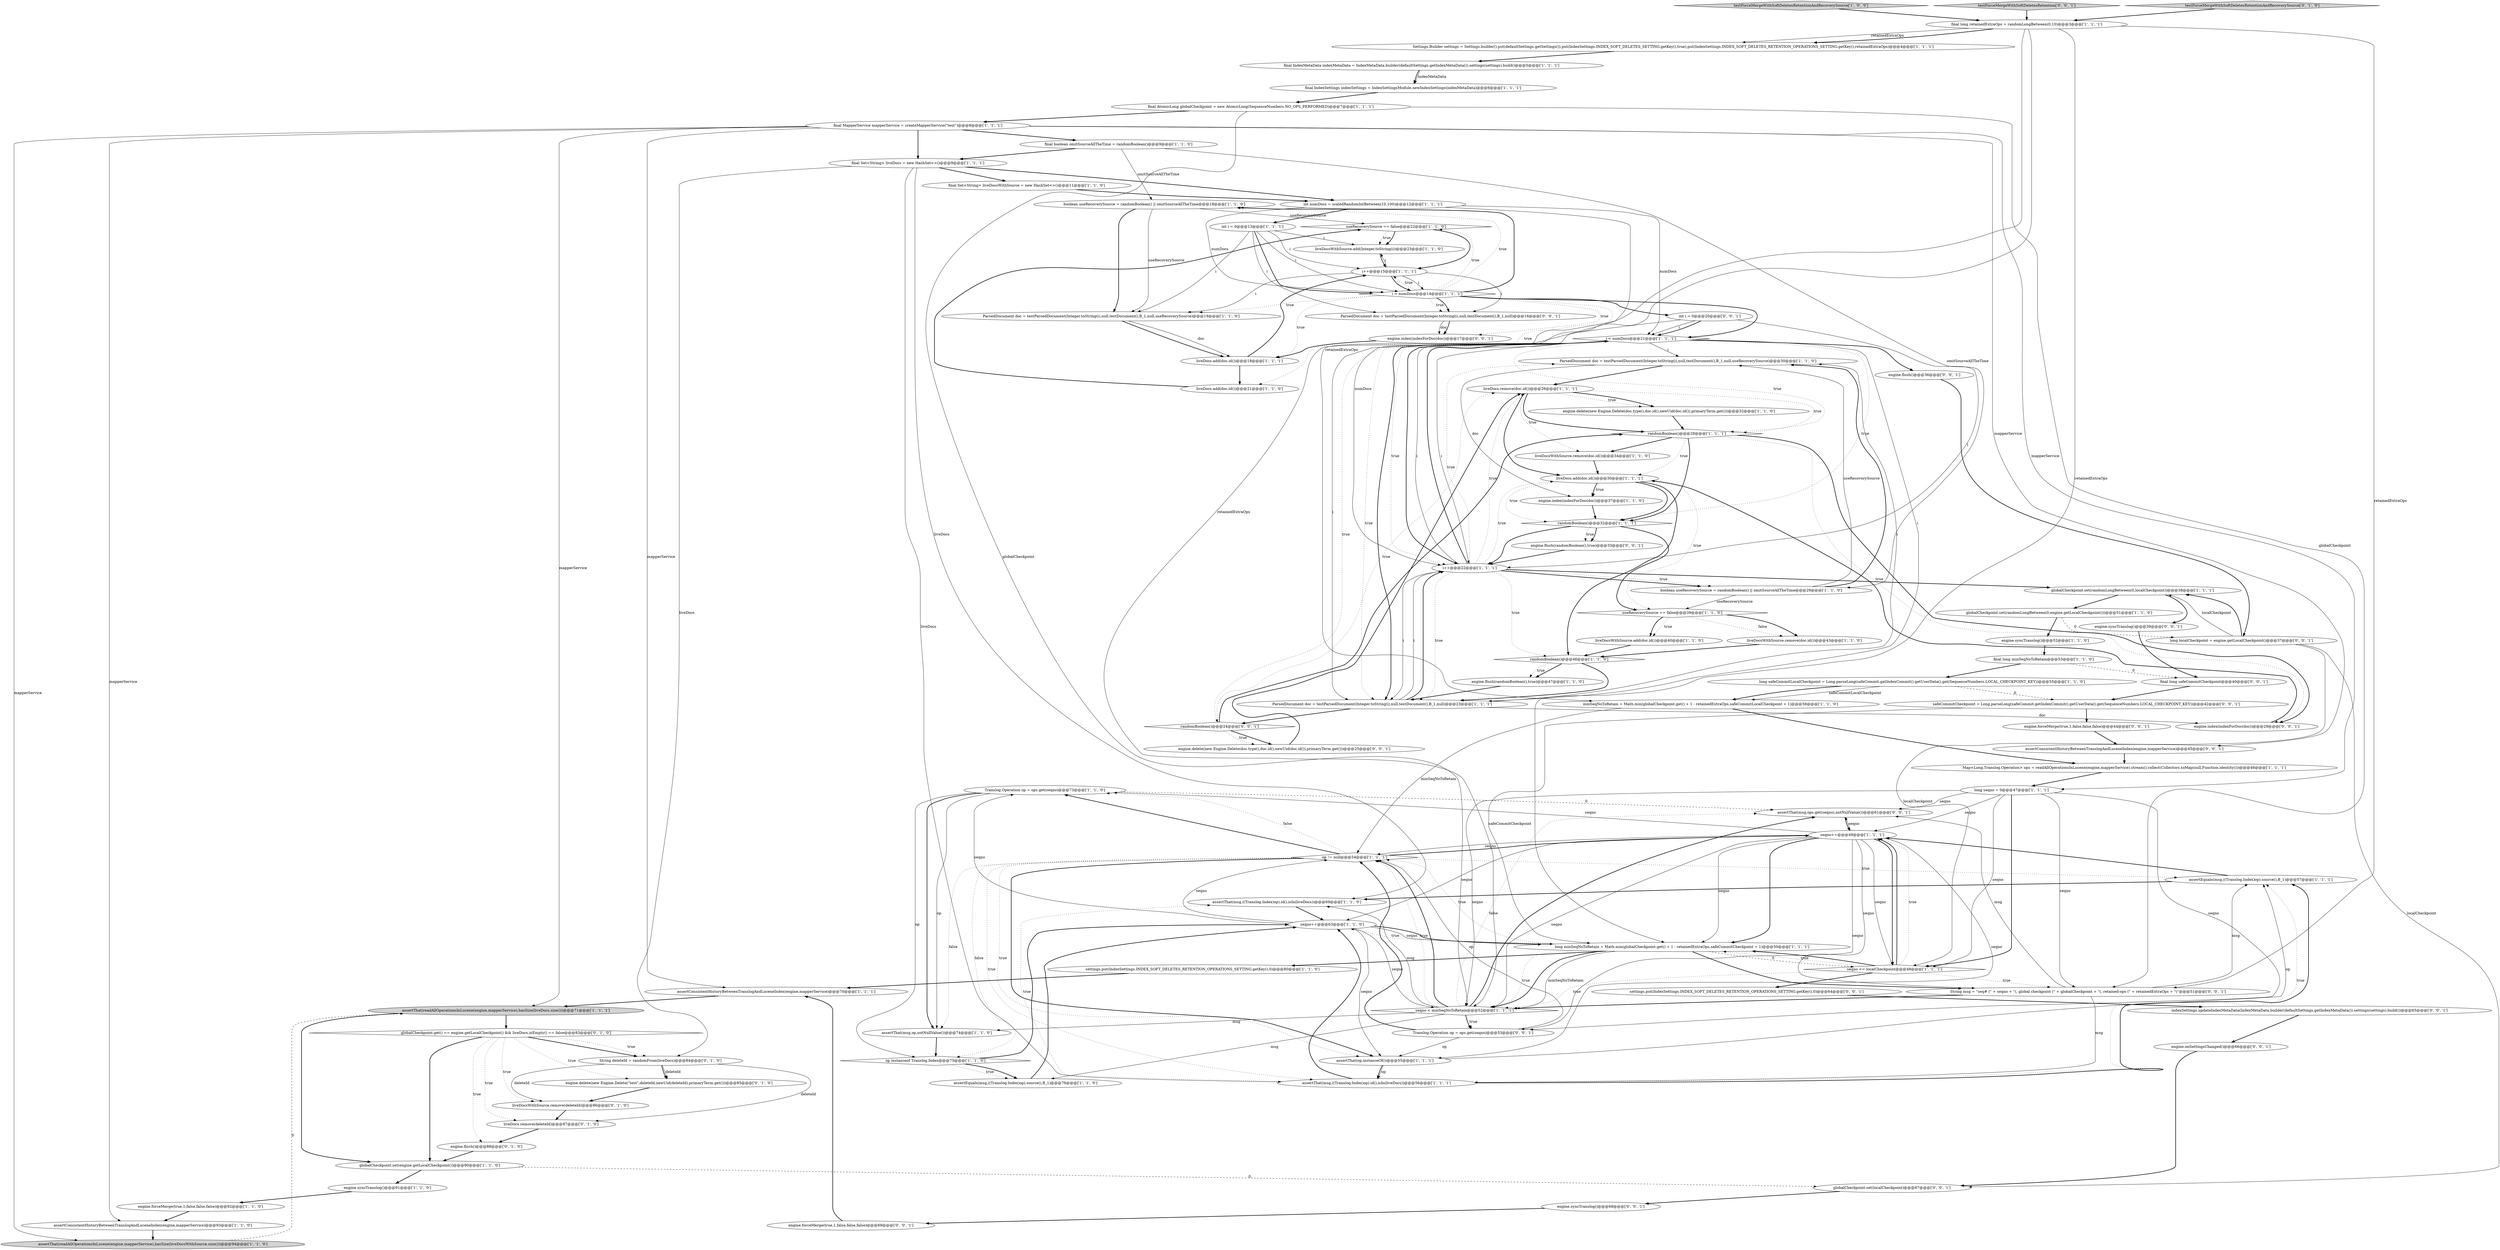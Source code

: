 digraph {
44 [style = filled, label = "Translog.Operation op = ops.get(seqno)@@@73@@@['1', '1', '0']", fillcolor = white, shape = ellipse image = "AAA0AAABBB1BBB"];
46 [style = filled, label = "ParsedDocument doc = testParsedDocument(Integer.toString(i),null,testDocument(),B_1,null,useRecoverySource)@@@30@@@['1', '1', '0']", fillcolor = white, shape = ellipse image = "AAA0AAABBB1BBB"];
63 [style = filled, label = "randomBoolean()@@@28@@@['1', '1', '1']", fillcolor = white, shape = diamond image = "AAA0AAABBB1BBB"];
40 [style = filled, label = "assertThat(msg,((Translog.Index)op).id(),isIn(liveDocs))@@@56@@@['1', '1', '1']", fillcolor = white, shape = ellipse image = "AAA0AAABBB1BBB"];
60 [style = filled, label = "final IndexSettings indexSettings = IndexSettingsModule.newIndexSettings(indexMetaData)@@@6@@@['1', '1', '1']", fillcolor = white, shape = ellipse image = "AAA0AAABBB1BBB"];
2 [style = filled, label = "i < numDocs@@@14@@@['1', '1', '1']", fillcolor = white, shape = diamond image = "AAA0AAABBB1BBB"];
17 [style = filled, label = "seqno++@@@63@@@['1', '1', '0']", fillcolor = white, shape = ellipse image = "AAA0AAABBB1BBB"];
76 [style = filled, label = "ParsedDocument doc = testParsedDocument(Integer.toString(i),null,testDocument(),B_1,null)@@@16@@@['0', '0', '1']", fillcolor = white, shape = ellipse image = "AAA0AAABBB3BBB"];
13 [style = filled, label = "liveDocsWithSource.add(Integer.toString(i))@@@23@@@['1', '1', '0']", fillcolor = white, shape = ellipse image = "AAA0AAABBB1BBB"];
26 [style = filled, label = "assertThat(op,instanceOf())@@@55@@@['1', '1', '1']", fillcolor = white, shape = ellipse image = "AAA0AAABBB1BBB"];
87 [style = filled, label = "final long safeCommitCheckpoint@@@40@@@['0', '0', '1']", fillcolor = white, shape = ellipse image = "AAA0AAABBB3BBB"];
54 [style = filled, label = "liveDocsWithSource.remove(doc.id())@@@34@@@['1', '1', '0']", fillcolor = white, shape = ellipse image = "AAA0AAABBB1BBB"];
57 [style = filled, label = "boolean useRecoverySource = randomBoolean() || omitSourceAllTheTime@@@18@@@['1', '1', '0']", fillcolor = white, shape = ellipse image = "AAA0AAABBB1BBB"];
0 [style = filled, label = "assertThat(msg,((Translog.Index)op).id(),isIn(liveDocs))@@@69@@@['1', '1', '0']", fillcolor = white, shape = ellipse image = "AAA0AAABBB1BBB"];
93 [style = filled, label = "assertConsistentHistoryBetweenTranslogAndLuceneIndex(engine,mapperService)@@@45@@@['0', '0', '1']", fillcolor = white, shape = ellipse image = "AAA0AAABBB3BBB"];
16 [style = filled, label = "Settings.Builder settings = Settings.builder().put(defaultSettings.getSettings()).put(IndexSettings.INDEX_SOFT_DELETES_SETTING.getKey(),true).put(IndexSettings.INDEX_SOFT_DELETES_RETENTION_OPERATIONS_SETTING.getKey(),retainedExtraOps)@@@4@@@['1', '1', '1']", fillcolor = white, shape = ellipse image = "AAA0AAABBB1BBB"];
81 [style = filled, label = "settings.put(IndexSettings.INDEX_SOFT_DELETES_RETENTION_OPERATIONS_SETTING.getKey(),0)@@@64@@@['0', '0', '1']", fillcolor = white, shape = ellipse image = "AAA0AAABBB3BBB"];
32 [style = filled, label = "globalCheckpoint.set(randomLongBetween(0,engine.getLocalCheckpoint()))@@@51@@@['1', '1', '0']", fillcolor = white, shape = ellipse image = "AAA0AAABBB1BBB"];
52 [style = filled, label = "useRecoverySource == false@@@22@@@['1', '1', '0']", fillcolor = white, shape = diamond image = "AAA0AAABBB1BBB"];
41 [style = filled, label = "long minSeqNoToRetain = Math.min(globalCheckpoint.get() + 1 - retainedExtraOps,safeCommitCheckpoint + 1)@@@50@@@['1', '1', '1']", fillcolor = white, shape = ellipse image = "AAA0AAABBB1BBB"];
88 [style = filled, label = "engine.onSettingsChanged()@@@66@@@['0', '0', '1']", fillcolor = white, shape = ellipse image = "AAA0AAABBB3BBB"];
78 [style = filled, label = "assertThat(msg,ops.get(seqno),notNullValue())@@@61@@@['0', '0', '1']", fillcolor = white, shape = ellipse image = "AAA0AAABBB3BBB"];
53 [style = filled, label = "engine.syncTranslog()@@@52@@@['1', '1', '0']", fillcolor = white, shape = ellipse image = "AAA0AAABBB1BBB"];
27 [style = filled, label = "engine.forceMerge(true,1,false,false,false)@@@92@@@['1', '1', '0']", fillcolor = white, shape = ellipse image = "AAA0AAABBB1BBB"];
96 [style = filled, label = "String msg = \"seq# (\" + seqno + \"(, global checkpoint (\" + globalCheckpoint + \"(, retained-ops (\" + retainedExtraOps + \"(\"@@@51@@@['0', '0', '1']", fillcolor = white, shape = ellipse image = "AAA0AAABBB3BBB"];
94 [style = filled, label = "randomBoolean()@@@24@@@['0', '0', '1']", fillcolor = white, shape = diamond image = "AAA0AAABBB3BBB"];
22 [style = filled, label = "final boolean omitSourceAllTheTime = randomBoolean()@@@9@@@['1', '1', '0']", fillcolor = white, shape = ellipse image = "AAA0AAABBB1BBB"];
33 [style = filled, label = "randomBoolean()@@@32@@@['1', '1', '1']", fillcolor = white, shape = diamond image = "AAA0AAABBB1BBB"];
86 [style = filled, label = "globalCheckpoint.set(localCheckpoint)@@@67@@@['0', '0', '1']", fillcolor = white, shape = ellipse image = "AAA0AAABBB3BBB"];
72 [style = filled, label = "String deleteId = randomFrom(liveDocs)@@@84@@@['0', '1', '0']", fillcolor = white, shape = ellipse image = "AAA1AAABBB2BBB"];
14 [style = filled, label = "long seqno = 0@@@47@@@['1', '1', '1']", fillcolor = white, shape = ellipse image = "AAA0AAABBB1BBB"];
9 [style = filled, label = "op instanceof Translog.Index@@@75@@@['1', '1', '0']", fillcolor = white, shape = diamond image = "AAA0AAABBB1BBB"];
67 [style = filled, label = "engine.delete(new Engine.Delete(\"test\",deleteId,newUid(deleteId),primaryTerm.get()))@@@85@@@['0', '1', '0']", fillcolor = white, shape = ellipse image = "AAA1AAABBB2BBB"];
8 [style = filled, label = "liveDocsWithSource.add(doc.id())@@@40@@@['1', '1', '0']", fillcolor = white, shape = ellipse image = "AAA0AAABBB1BBB"];
74 [style = filled, label = "engine.flush()@@@36@@@['0', '0', '1']", fillcolor = white, shape = ellipse image = "AAA0AAABBB3BBB"];
15 [style = filled, label = "int i = 0@@@13@@@['1', '1', '1']", fillcolor = white, shape = ellipse image = "AAA0AAABBB1BBB"];
51 [style = filled, label = "engine.syncTranslog()@@@91@@@['1', '1', '0']", fillcolor = white, shape = ellipse image = "AAA0AAABBB1BBB"];
34 [style = filled, label = "liveDocsWithSource.remove(doc.id())@@@43@@@['1', '1', '0']", fillcolor = white, shape = ellipse image = "AAA0AAABBB1BBB"];
85 [style = filled, label = "Translog.Operation op = ops.get(seqno)@@@53@@@['0', '0', '1']", fillcolor = white, shape = ellipse image = "AAA0AAABBB3BBB"];
49 [style = filled, label = "assertThat(readAllOperationsInLucene(engine,mapperService),hasSize(liveDocsWithSource.size()))@@@94@@@['1', '1', '0']", fillcolor = lightgray, shape = ellipse image = "AAA0AAABBB1BBB"];
6 [style = filled, label = "minSeqNoToRetain = Math.min(globalCheckpoint.get() + 1 - retainedExtraOps,safeCommitLocalCheckpoint + 1)@@@56@@@['1', '1', '0']", fillcolor = white, shape = ellipse image = "AAA0AAABBB1BBB"];
7 [style = filled, label = "globalCheckpoint.set(engine.getLocalCheckpoint())@@@90@@@['1', '1', '0']", fillcolor = white, shape = ellipse image = "AAA0AAABBB1BBB"];
28 [style = filled, label = "randomBoolean()@@@46@@@['1', '1', '0']", fillcolor = white, shape = diamond image = "AAA0AAABBB1BBB"];
56 [style = filled, label = "assertThat(msg,op,notNullValue())@@@74@@@['1', '1', '0']", fillcolor = white, shape = ellipse image = "AAA0AAABBB1BBB"];
64 [style = filled, label = "engine.delete(new Engine.Delete(doc.type(),doc.id(),newUid(doc.id()),primaryTerm.get()))@@@32@@@['1', '1', '0']", fillcolor = white, shape = ellipse image = "AAA0AAABBB1BBB"];
77 [style = filled, label = "engine.flush(randomBoolean(),true)@@@33@@@['0', '0', '1']", fillcolor = white, shape = ellipse image = "AAA0AAABBB3BBB"];
21 [style = filled, label = "final IndexMetaData indexMetaData = IndexMetaData.builder(defaultSettings.getIndexMetaData()).settings(settings).build()@@@5@@@['1', '1', '1']", fillcolor = white, shape = ellipse image = "AAA0AAABBB1BBB"];
65 [style = filled, label = "seqno <= localCheckpoint@@@48@@@['1', '1', '1']", fillcolor = white, shape = diamond image = "AAA0AAABBB1BBB"];
25 [style = filled, label = "testForceMergeWithSoftDeletesRetentionAndRecoverySource['1', '0', '0']", fillcolor = lightgray, shape = diamond image = "AAA0AAABBB1BBB"];
37 [style = filled, label = "i < numDocs@@@21@@@['1', '1', '1']", fillcolor = white, shape = diamond image = "AAA0AAABBB1BBB"];
10 [style = filled, label = "liveDocs.add(doc.id())@@@21@@@['1', '1', '0']", fillcolor = white, shape = ellipse image = "AAA0AAABBB1BBB"];
91 [style = filled, label = "safeCommitCheckpoint = Long.parseLong(safeCommit.getIndexCommit().getUserData().get(SequenceNumbers.LOCAL_CHECKPOINT_KEY))@@@42@@@['0', '0', '1']", fillcolor = white, shape = ellipse image = "AAA0AAABBB3BBB"];
30 [style = filled, label = "engine.flush(randomBoolean(),true)@@@47@@@['1', '1', '0']", fillcolor = white, shape = ellipse image = "AAA0AAABBB1BBB"];
19 [style = filled, label = "final long minSeqNoToRetain@@@53@@@['1', '1', '0']", fillcolor = white, shape = ellipse image = "AAA0AAABBB1BBB"];
92 [style = filled, label = "engine.index(indexForDoc(doc))@@@17@@@['0', '0', '1']", fillcolor = white, shape = ellipse image = "AAA0AAABBB3BBB"];
42 [style = filled, label = "seqno < minSeqNoToRetain@@@52@@@['1', '1', '1']", fillcolor = white, shape = diamond image = "AAA0AAABBB1BBB"];
50 [style = filled, label = "assertEquals(msg,((Translog.Index)op).source(),B_1)@@@76@@@['1', '1', '0']", fillcolor = white, shape = ellipse image = "AAA0AAABBB1BBB"];
97 [style = filled, label = "indexSettings.updateIndexMetaData(IndexMetaData.builder(defaultSettings.getIndexMetaData()).settings(settings).build())@@@65@@@['0', '0', '1']", fillcolor = white, shape = ellipse image = "AAA0AAABBB3BBB"];
20 [style = filled, label = "assertEquals(msg,((Translog.Index)op).source(),B_1)@@@57@@@['1', '1', '1']", fillcolor = white, shape = ellipse image = "AAA0AAABBB1BBB"];
70 [style = filled, label = "globalCheckpoint.get() == engine.getLocalCheckpoint() && liveDocs.isEmpty() == false@@@83@@@['0', '1', '0']", fillcolor = white, shape = diamond image = "AAA1AAABBB2BBB"];
35 [style = filled, label = "final AtomicLong globalCheckpoint = new AtomicLong(SequenceNumbers.NO_OPS_PERFORMED)@@@7@@@['1', '1', '1']", fillcolor = white, shape = ellipse image = "AAA0AAABBB1BBB"];
18 [style = filled, label = "boolean useRecoverySource = randomBoolean() || omitSourceAllTheTime@@@29@@@['1', '1', '0']", fillcolor = white, shape = ellipse image = "AAA0AAABBB1BBB"];
95 [style = filled, label = "engine.forceMerge(true,1,false,false,false)@@@69@@@['0', '0', '1']", fillcolor = white, shape = ellipse image = "AAA0AAABBB3BBB"];
75 [style = filled, label = "long localCheckpoint = engine.getLocalCheckpoint()@@@37@@@['0', '0', '1']", fillcolor = white, shape = ellipse image = "AAA0AAABBB3BBB"];
82 [style = filled, label = "int i = 0@@@20@@@['0', '0', '1']", fillcolor = white, shape = ellipse image = "AAA0AAABBB3BBB"];
43 [style = filled, label = "liveDocs.add(doc.id())@@@30@@@['1', '1', '1']", fillcolor = white, shape = ellipse image = "AAA0AAABBB1BBB"];
84 [style = filled, label = "engine.syncTranslog()@@@68@@@['0', '0', '1']", fillcolor = white, shape = ellipse image = "AAA0AAABBB3BBB"];
89 [style = filled, label = "testForceMergeWithSoftDeletesRetention['0', '0', '1']", fillcolor = lightgray, shape = diamond image = "AAA0AAABBB3BBB"];
24 [style = filled, label = "ParsedDocument doc = testParsedDocument(Integer.toString(i),null,testDocument(),B_1,null,useRecoverySource)@@@19@@@['1', '1', '0']", fillcolor = white, shape = ellipse image = "AAA0AAABBB1BBB"];
90 [style = filled, label = "engine.syncTranslog()@@@39@@@['0', '0', '1']", fillcolor = white, shape = ellipse image = "AAA0AAABBB3BBB"];
73 [style = filled, label = "engine.flush()@@@88@@@['0', '1', '0']", fillcolor = white, shape = ellipse image = "AAA1AAABBB2BBB"];
12 [style = filled, label = "liveDocs.remove(doc.id())@@@26@@@['1', '1', '1']", fillcolor = white, shape = ellipse image = "AAA0AAABBB1BBB"];
47 [style = filled, label = "engine.index(indexForDoc(doc))@@@37@@@['1', '1', '0']", fillcolor = white, shape = ellipse image = "AAA0AAABBB1BBB"];
69 [style = filled, label = "testForceMergeWithSoftDeletesRetentionAndRecoverySource['0', '1', '0']", fillcolor = lightgray, shape = diamond image = "AAA0AAABBB2BBB"];
80 [style = filled, label = "engine.index(indexForDoc(doc))@@@29@@@['0', '0', '1']", fillcolor = white, shape = ellipse image = "AAA0AAABBB3BBB"];
58 [style = filled, label = "Map<Long,Translog.Operation> ops = readAllOperationsInLucene(engine,mapperService).stream().collect(Collectors.toMap(null,Function.identity()))@@@46@@@['1', '1', '1']", fillcolor = white, shape = ellipse image = "AAA0AAABBB1BBB"];
39 [style = filled, label = "seqno++@@@49@@@['1', '1', '1']", fillcolor = white, shape = ellipse image = "AAA0AAABBB1BBB"];
66 [style = filled, label = "int numDocs = scaledRandomIntBetween(10,100)@@@12@@@['1', '1', '1']", fillcolor = white, shape = ellipse image = "AAA0AAABBB1BBB"];
4 [style = filled, label = "settings.put(IndexSettings.INDEX_SOFT_DELETES_RETENTION_OPERATIONS_SETTING.getKey(),0)@@@80@@@['1', '1', '0']", fillcolor = white, shape = ellipse image = "AAA0AAABBB1BBB"];
5 [style = filled, label = "final Set<String> liveDocs = new HashSet<>()@@@9@@@['1', '1', '1']", fillcolor = white, shape = ellipse image = "AAA0AAABBB1BBB"];
11 [style = filled, label = "assertThat(readAllOperationsInLucene(engine,mapperService),hasSize(liveDocs.size()))@@@71@@@['1', '1', '1']", fillcolor = lightgray, shape = ellipse image = "AAA0AAABBB1BBB"];
1 [style = filled, label = "long safeCommitLocalCheckpoint = Long.parseLong(safeCommit.getIndexCommit().getUserData().get(SequenceNumbers.LOCAL_CHECKPOINT_KEY))@@@55@@@['1', '1', '0']", fillcolor = white, shape = ellipse image = "AAA0AAABBB1BBB"];
79 [style = filled, label = "engine.delete(new Engine.Delete(doc.type(),doc.id(),newUid(doc.id()),primaryTerm.get()))@@@25@@@['0', '0', '1']", fillcolor = white, shape = ellipse image = "AAA0AAABBB3BBB"];
45 [style = filled, label = "assertConsistentHistoryBetweenTranslogAndLuceneIndex(engine,mapperService)@@@93@@@['1', '1', '0']", fillcolor = white, shape = ellipse image = "AAA0AAABBB1BBB"];
61 [style = filled, label = "assertConsistentHistoryBetweenTranslogAndLuceneIndex(engine,mapperService)@@@70@@@['1', '1', '1']", fillcolor = white, shape = ellipse image = "AAA0AAABBB1BBB"];
59 [style = filled, label = "globalCheckpoint.set(randomLongBetween(0,localCheckpoint))@@@38@@@['1', '1', '1']", fillcolor = white, shape = ellipse image = "AAA0AAABBB1BBB"];
36 [style = filled, label = "op != null@@@54@@@['1', '1', '1']", fillcolor = white, shape = diamond image = "AAA0AAABBB1BBB"];
62 [style = filled, label = "i++@@@15@@@['1', '1', '1']", fillcolor = white, shape = ellipse image = "AAA0AAABBB1BBB"];
48 [style = filled, label = "ParsedDocument doc = testParsedDocument(Integer.toString(i),null,testDocument(),B_1,null)@@@23@@@['1', '1', '1']", fillcolor = white, shape = ellipse image = "AAA0AAABBB1BBB"];
29 [style = filled, label = "liveDocs.add(doc.id())@@@18@@@['1', '1', '1']", fillcolor = white, shape = ellipse image = "AAA0AAABBB1BBB"];
31 [style = filled, label = "final long retainedExtraOps = randomLongBetween(0,10)@@@3@@@['1', '1', '1']", fillcolor = white, shape = ellipse image = "AAA0AAABBB1BBB"];
68 [style = filled, label = "liveDocs.remove(deleteId)@@@87@@@['0', '1', '0']", fillcolor = white, shape = ellipse image = "AAA1AAABBB2BBB"];
83 [style = filled, label = "engine.forceMerge(true,1,false,false,false)@@@44@@@['0', '0', '1']", fillcolor = white, shape = ellipse image = "AAA0AAABBB3BBB"];
3 [style = filled, label = "final Set<String> liveDocsWithSource = new HashSet<>()@@@11@@@['1', '1', '0']", fillcolor = white, shape = ellipse image = "AAA0AAABBB1BBB"];
38 [style = filled, label = "final MapperService mapperService = createMapperService(\"test\")@@@8@@@['1', '1', '1']", fillcolor = white, shape = ellipse image = "AAA0AAABBB1BBB"];
23 [style = filled, label = "i++@@@22@@@['1', '1', '1']", fillcolor = white, shape = ellipse image = "AAA0AAABBB1BBB"];
71 [style = filled, label = "liveDocsWithSource.remove(deleteId)@@@86@@@['0', '1', '0']", fillcolor = white, shape = ellipse image = "AAA1AAABBB2BBB"];
55 [style = filled, label = "useRecoverySource == false@@@39@@@['1', '1', '0']", fillcolor = white, shape = diamond image = "AAA0AAABBB1BBB"];
17->42 [style = solid, label="seqno"];
37->74 [style = bold, label=""];
12->63 [style = dotted, label="true"];
38->93 [style = solid, label="mapperService"];
96->20 [style = solid, label="msg"];
70->67 [style = dotted, label="true"];
69->31 [style = bold, label=""];
44->56 [style = bold, label=""];
15->13 [style = solid, label="i"];
2->62 [style = dotted, label="true"];
47->33 [style = bold, label=""];
65->39 [style = bold, label=""];
14->39 [style = solid, label="seqno"];
75->59 [style = bold, label=""];
39->96 [style = solid, label="seqno"];
79->12 [style = bold, label=""];
43->28 [style = bold, label=""];
13->62 [style = bold, label=""];
43->47 [style = dotted, label="true"];
39->65 [style = bold, label=""];
4->61 [style = bold, label=""];
42->50 [style = solid, label="msg"];
75->59 [style = solid, label="localCheckpoint"];
5->0 [style = solid, label="liveDocs"];
22->57 [style = solid, label="omitSourceAllTheTime"];
33->77 [style = dotted, label="true"];
39->41 [style = bold, label=""];
55->8 [style = dotted, label="true"];
44->56 [style = solid, label="op"];
62->76 [style = solid, label="i"];
31->6 [style = solid, label="retainedExtraOps"];
39->85 [style = solid, label="seqno"];
3->66 [style = bold, label=""];
39->17 [style = solid, label="seqno"];
41->4 [style = bold, label=""];
9->50 [style = dotted, label="true"];
37->48 [style = dotted, label="true"];
70->7 [style = bold, label=""];
94->63 [style = bold, label=""];
51->27 [style = bold, label=""];
39->65 [style = solid, label="seqno"];
26->40 [style = bold, label=""];
9->17 [style = bold, label=""];
68->73 [style = bold, label=""];
33->23 [style = bold, label=""];
62->13 [style = solid, label="i"];
6->36 [style = solid, label="minSeqNoToRetain"];
17->41 [style = solid, label="seqno"];
18->55 [style = solid, label="useRecoverySource"];
14->96 [style = solid, label="seqno"];
40->20 [style = dotted, label="true"];
19->87 [style = dashed, label="0"];
2->29 [style = dotted, label="true"];
82->37 [style = bold, label=""];
84->95 [style = bold, label=""];
11->70 [style = bold, label=""];
62->24 [style = solid, label="i"];
20->0 [style = bold, label=""];
24->29 [style = bold, label=""];
96->78 [style = solid, label="msg"];
57->24 [style = bold, label=""];
38->11 [style = solid, label="mapperService"];
74->75 [style = bold, label=""];
37->94 [style = dotted, label="true"];
76->92 [style = solid, label="doc"];
41->42 [style = solid, label="minSeqNoToRetain"];
64->63 [style = bold, label=""];
36->40 [style = dotted, label="true"];
50->17 [style = bold, label=""];
28->30 [style = bold, label=""];
53->19 [style = bold, label=""];
28->48 [style = bold, label=""];
37->48 [style = bold, label=""];
30->48 [style = bold, label=""];
82->48 [style = solid, label="i"];
37->48 [style = solid, label="i"];
15->62 [style = solid, label="i"];
46->47 [style = solid, label="doc"];
34->28 [style = bold, label=""];
31->16 [style = solid, label="retainedExtraOps"];
41->96 [style = bold, label=""];
70->71 [style = dotted, label="true"];
66->37 [style = solid, label="numDocs"];
18->46 [style = bold, label=""];
10->52 [style = bold, label=""];
65->41 [style = dotted, label="true"];
48->46 [style = solid, label="i"];
42->78 [style = dotted, label="false"];
36->20 [style = dotted, label="true"];
23->37 [style = solid, label="i"];
38->5 [style = bold, label=""];
83->93 [style = bold, label=""];
81->97 [style = bold, label=""];
24->29 [style = solid, label="doc"];
32->53 [style = bold, label=""];
43->33 [style = dotted, label="true"];
5->72 [style = solid, label="liveDocs"];
26->20 [style = solid, label="op"];
42->0 [style = solid, label="msg"];
14->78 [style = solid, label="seqno"];
44->9 [style = solid, label="op"];
15->2 [style = bold, label=""];
48->23 [style = solid, label="i"];
93->58 [style = bold, label=""];
86->84 [style = bold, label=""];
55->34 [style = dotted, label="false"];
70->73 [style = dotted, label="true"];
36->26 [style = dotted, label="true"];
20->39 [style = bold, label=""];
7->86 [style = dashed, label="0"];
66->15 [style = bold, label=""];
5->66 [style = bold, label=""];
75->86 [style = solid, label="localCheckpoint"];
95->61 [style = bold, label=""];
89->31 [style = bold, label=""];
57->24 [style = solid, label="useRecoverySource"];
88->86 [style = bold, label=""];
23->46 [style = dotted, label="true"];
63->54 [style = bold, label=""];
0->17 [style = bold, label=""];
72->71 [style = solid, label="deleteId"];
29->10 [style = bold, label=""];
23->18 [style = bold, label=""];
71->68 [style = bold, label=""];
94->79 [style = bold, label=""];
43->55 [style = dotted, label="true"];
63->80 [style = dotted, label="true"];
65->96 [style = dotted, label="true"];
92->29 [style = bold, label=""];
62->2 [style = bold, label=""];
65->39 [style = dotted, label="true"];
9->50 [style = bold, label=""];
43->33 [style = bold, label=""];
27->45 [style = bold, label=""];
85->36 [style = bold, label=""];
78->39 [style = bold, label=""];
17->41 [style = bold, label=""];
31->16 [style = bold, label=""];
48->94 [style = bold, label=""];
14->65 [style = solid, label="seqno"];
2->52 [style = dotted, label="true"];
39->42 [style = solid, label="seqno"];
67->71 [style = bold, label=""];
96->42 [style = bold, label=""];
15->2 [style = solid, label="i"];
37->23 [style = solid, label="i"];
2->24 [style = dotted, label="true"];
42->85 [style = dotted, label="true"];
77->23 [style = bold, label=""];
40->0 [style = dotted, label="true"];
2->82 [style = bold, label=""];
52->13 [style = dotted, label="true"];
15->24 [style = solid, label="i"];
42->56 [style = solid, label="msg"];
82->23 [style = solid, label="i"];
23->59 [style = bold, label=""];
36->44 [style = dotted, label="false"];
36->56 [style = dotted, label="false"];
52->62 [style = bold, label=""];
91->83 [style = bold, label=""];
85->36 [style = solid, label="op"];
85->26 [style = solid, label="op"];
22->18 [style = solid, label="omitSourceAllTheTime"];
76->92 [style = bold, label=""];
63->33 [style = bold, label=""];
60->35 [style = bold, label=""];
61->11 [style = bold, label=""];
65->81 [style = bold, label=""];
38->45 [style = solid, label="mapperService"];
96->40 [style = solid, label="msg"];
72->67 [style = bold, label=""];
52->13 [style = bold, label=""];
42->78 [style = bold, label=""];
39->78 [style = solid, label="seqno"];
1->91 [style = dashed, label="0"];
41->36 [style = dotted, label="true"];
39->41 [style = solid, label="seqno"];
37->23 [style = dotted, label="true"];
33->77 [style = bold, label=""];
23->48 [style = solid, label="i"];
65->41 [style = bold, label=""];
2->92 [style = dotted, label="true"];
38->61 [style = solid, label="mapperService"];
73->7 [style = bold, label=""];
38->49 [style = solid, label="mapperService"];
48->80 [style = solid, label="doc"];
6->58 [style = bold, label=""];
14->85 [style = solid, label="seqno"];
12->54 [style = dotted, label="true"];
17->44 [style = solid, label="seqno"];
91->41 [style = solid, label="safeCommitCheckpoint"];
42->36 [style = dotted, label="true"];
62->2 [style = solid, label="i"];
36->44 [style = bold, label=""];
21->60 [style = bold, label=""];
37->33 [style = dotted, label="true"];
42->36 [style = bold, label=""];
63->80 [style = bold, label=""];
41->42 [style = dotted, label="true"];
90->87 [style = bold, label=""];
25->31 [style = bold, label=""];
17->26 [style = solid, label="seqno"];
29->62 [style = bold, label=""];
38->14 [style = solid, label="mapperService"];
49->11 [style = dashed, label="0"];
40->17 [style = bold, label=""];
31->96 [style = solid, label="retainedExtraOps"];
14->42 [style = solid, label="seqno"];
5->3 [style = bold, label=""];
33->55 [style = bold, label=""];
23->37 [style = bold, label=""];
70->72 [style = bold, label=""];
26->40 [style = solid, label="op"];
94->79 [style = dotted, label="true"];
46->12 [style = bold, label=""];
66->2 [style = solid, label="numDocs"];
2->57 [style = bold, label=""];
80->43 [style = bold, label=""];
22->5 [style = bold, label=""];
2->57 [style = dotted, label="true"];
7->51 [style = bold, label=""];
31->42 [style = solid, label="retainedExtraOps"];
70->68 [style = dotted, label="true"];
35->42 [style = solid, label="globalCheckpoint"];
12->63 [style = bold, label=""];
2->76 [style = dotted, label="true"];
12->64 [style = dotted, label="true"];
19->1 [style = bold, label=""];
63->43 [style = dotted, label="true"];
32->75 [style = dashed, label="0"];
39->44 [style = solid, label="seqno"];
37->46 [style = solid, label="i"];
41->17 [style = dotted, label="true"];
55->8 [style = bold, label=""];
75->65 [style = solid, label="localCheckpoint"];
82->37 [style = solid, label="i"];
2->76 [style = bold, label=""];
43->47 [style = bold, label=""];
23->48 [style = dotted, label="true"];
38->22 [style = bold, label=""];
1->6 [style = bold, label=""];
58->14 [style = bold, label=""];
5->40 [style = solid, label="liveDocs"];
45->49 [style = bold, label=""];
2->10 [style = dotted, label="true"];
42->85 [style = bold, label=""];
28->30 [style = dotted, label="true"];
1->6 [style = solid, label="safeCommitLocalCheckpoint"];
11->7 [style = bold, label=""];
18->46 [style = solid, label="useRecoverySource"];
2->37 [style = bold, label=""];
36->9 [style = dotted, label="false"];
23->43 [style = dotted, label="true"];
37->63 [style = dotted, label="true"];
21->60 [style = solid, label="indexMetaData"];
35->96 [style = solid, label="globalCheckpoint"];
16->21 [style = bold, label=""];
97->88 [style = bold, label=""];
66->23 [style = solid, label="numDocs"];
87->91 [style = bold, label=""];
72->67 [style = solid, label="deleteId"];
35->38 [style = bold, label=""];
23->18 [style = dotted, label="true"];
8->28 [style = bold, label=""];
41->42 [style = bold, label=""];
36->26 [style = bold, label=""];
31->41 [style = solid, label="retainedExtraOps"];
48->23 [style = bold, label=""];
56->9 [style = bold, label=""];
65->42 [style = dotted, label="true"];
54->43 [style = bold, label=""];
15->76 [style = solid, label="i"];
41->65 [style = dashed, label="0"];
59->90 [style = bold, label=""];
23->28 [style = dotted, label="true"];
12->43 [style = bold, label=""];
39->36 [style = solid, label="seqno"];
12->64 [style = bold, label=""];
17->36 [style = solid, label="seqno"];
37->23 [style = bold, label=""];
39->26 [style = solid, label="seqno"];
59->32 [style = bold, label=""];
40->20 [style = bold, label=""];
57->52 [style = solid, label="useRecoverySource"];
70->72 [style = dotted, label="true"];
36->39 [style = bold, label=""];
72->68 [style = solid, label="deleteId"];
44->78 [style = dashed, label="0"];
55->34 [style = bold, label=""];
94->12 [style = dotted, label="true"];
14->65 [style = bold, label=""];
23->12 [style = dotted, label="true"];
}
